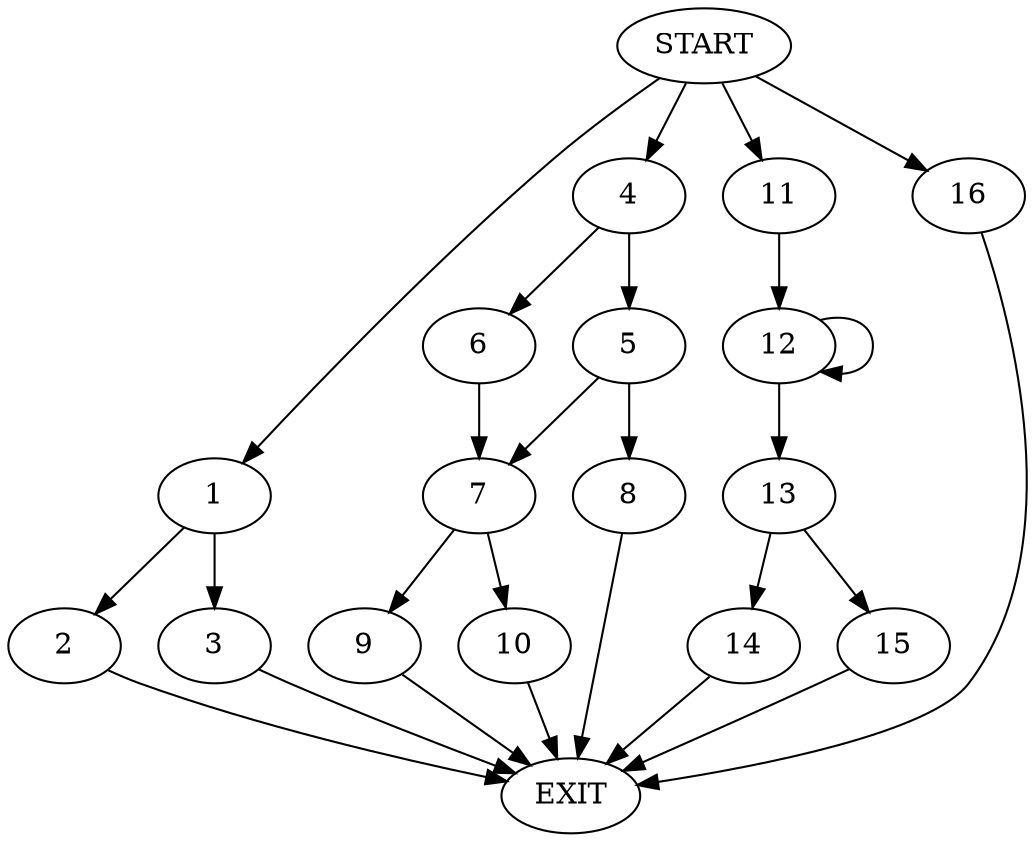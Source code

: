digraph {
0 [label="START"]
17 [label="EXIT"]
0 -> 1
1 -> 2
1 -> 3
3 -> 17
2 -> 17
0 -> 4
4 -> 5
4 -> 6
6 -> 7
5 -> 7
5 -> 8
7 -> 9
7 -> 10
8 -> 17
9 -> 17
10 -> 17
0 -> 11
11 -> 12
12 -> 12
12 -> 13
13 -> 14
13 -> 15
14 -> 17
15 -> 17
0 -> 16
16 -> 17
}
